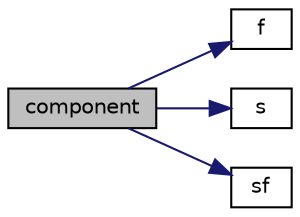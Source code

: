 digraph "component"
{
  bgcolor="transparent";
  edge [fontname="Helvetica",fontsize="10",labelfontname="Helvetica",labelfontsize="10"];
  node [fontname="Helvetica",fontsize="10",shape=record];
  rankdir="LR";
  Node79145 [label="component",height=0.2,width=0.4,color="black", fillcolor="grey75", style="filled", fontcolor="black"];
  Node79145 -> Node79146 [color="midnightblue",fontsize="10",style="solid",fontname="Helvetica"];
  Node79146 [label="f",height=0.2,width=0.4,color="black",URL="$a18335.html#a888be93833ac7a23170555c69c690288"];
  Node79145 -> Node79147 [color="midnightblue",fontsize="10",style="solid",fontname="Helvetica"];
  Node79147 [label="s",height=0.2,width=0.4,color="black",URL="$a19343.html#abb9c4233033fad2ad0206cd4adad3b9f"];
  Node79145 -> Node79148 [color="midnightblue",fontsize="10",style="solid",fontname="Helvetica"];
  Node79148 [label="sf",height=0.2,width=0.4,color="black",URL="$a19457.html#ab318caaec810447a252e6134c88a7a77"];
}
